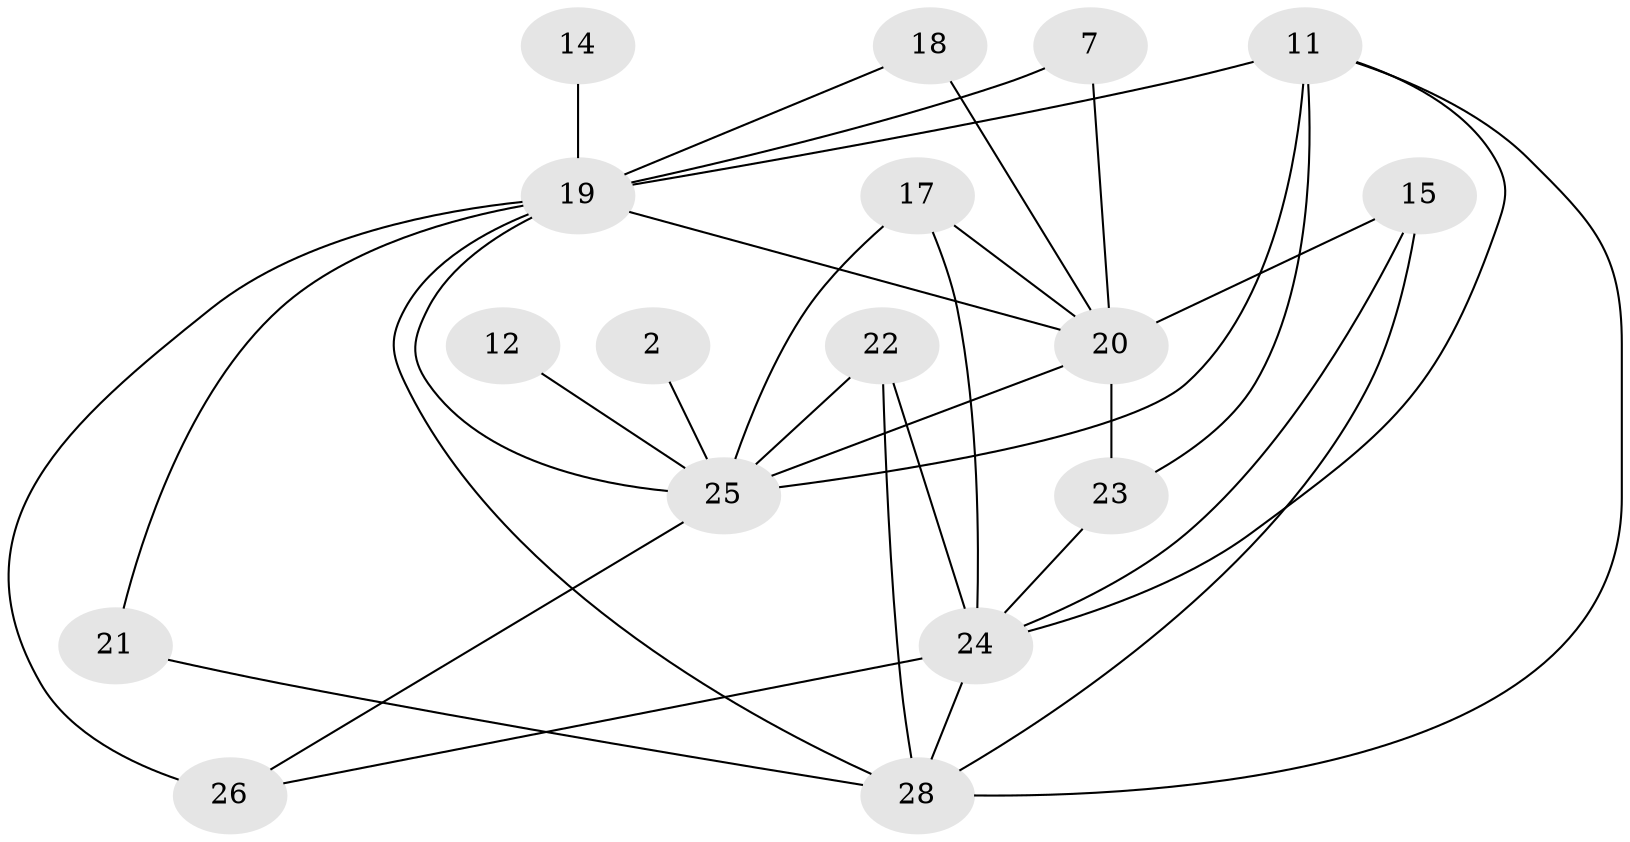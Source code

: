 // original degree distribution, {4: 0.12727272727272726, 6: 0.03636363636363636, 2: 0.2545454545454545, 3: 0.12727272727272726, 0: 0.2, 1: 0.12727272727272726, 5: 0.09090909090909091, 7: 0.01818181818181818, 8: 0.01818181818181818}
// Generated by graph-tools (version 1.1) at 2025/49/03/09/25 03:49:09]
// undirected, 17 vertices, 33 edges
graph export_dot {
graph [start="1"]
  node [color=gray90,style=filled];
  2;
  7;
  11;
  12;
  14;
  15;
  17;
  18;
  19;
  20;
  21;
  22;
  23;
  24;
  25;
  26;
  28;
  2 -- 25 [weight=1.0];
  7 -- 19 [weight=1.0];
  7 -- 20 [weight=1.0];
  11 -- 19 [weight=1.0];
  11 -- 23 [weight=1.0];
  11 -- 24 [weight=1.0];
  11 -- 25 [weight=1.0];
  11 -- 28 [weight=1.0];
  12 -- 25 [weight=1.0];
  14 -- 19 [weight=1.0];
  15 -- 20 [weight=1.0];
  15 -- 24 [weight=1.0];
  15 -- 28 [weight=1.0];
  17 -- 20 [weight=1.0];
  17 -- 24 [weight=1.0];
  17 -- 25 [weight=1.0];
  18 -- 19 [weight=1.0];
  18 -- 20 [weight=1.0];
  19 -- 20 [weight=2.0];
  19 -- 21 [weight=1.0];
  19 -- 25 [weight=1.0];
  19 -- 26 [weight=1.0];
  19 -- 28 [weight=2.0];
  20 -- 23 [weight=1.0];
  20 -- 25 [weight=4.0];
  21 -- 28 [weight=1.0];
  22 -- 24 [weight=1.0];
  22 -- 25 [weight=1.0];
  22 -- 28 [weight=1.0];
  23 -- 24 [weight=1.0];
  24 -- 26 [weight=1.0];
  24 -- 28 [weight=2.0];
  25 -- 26 [weight=1.0];
}
